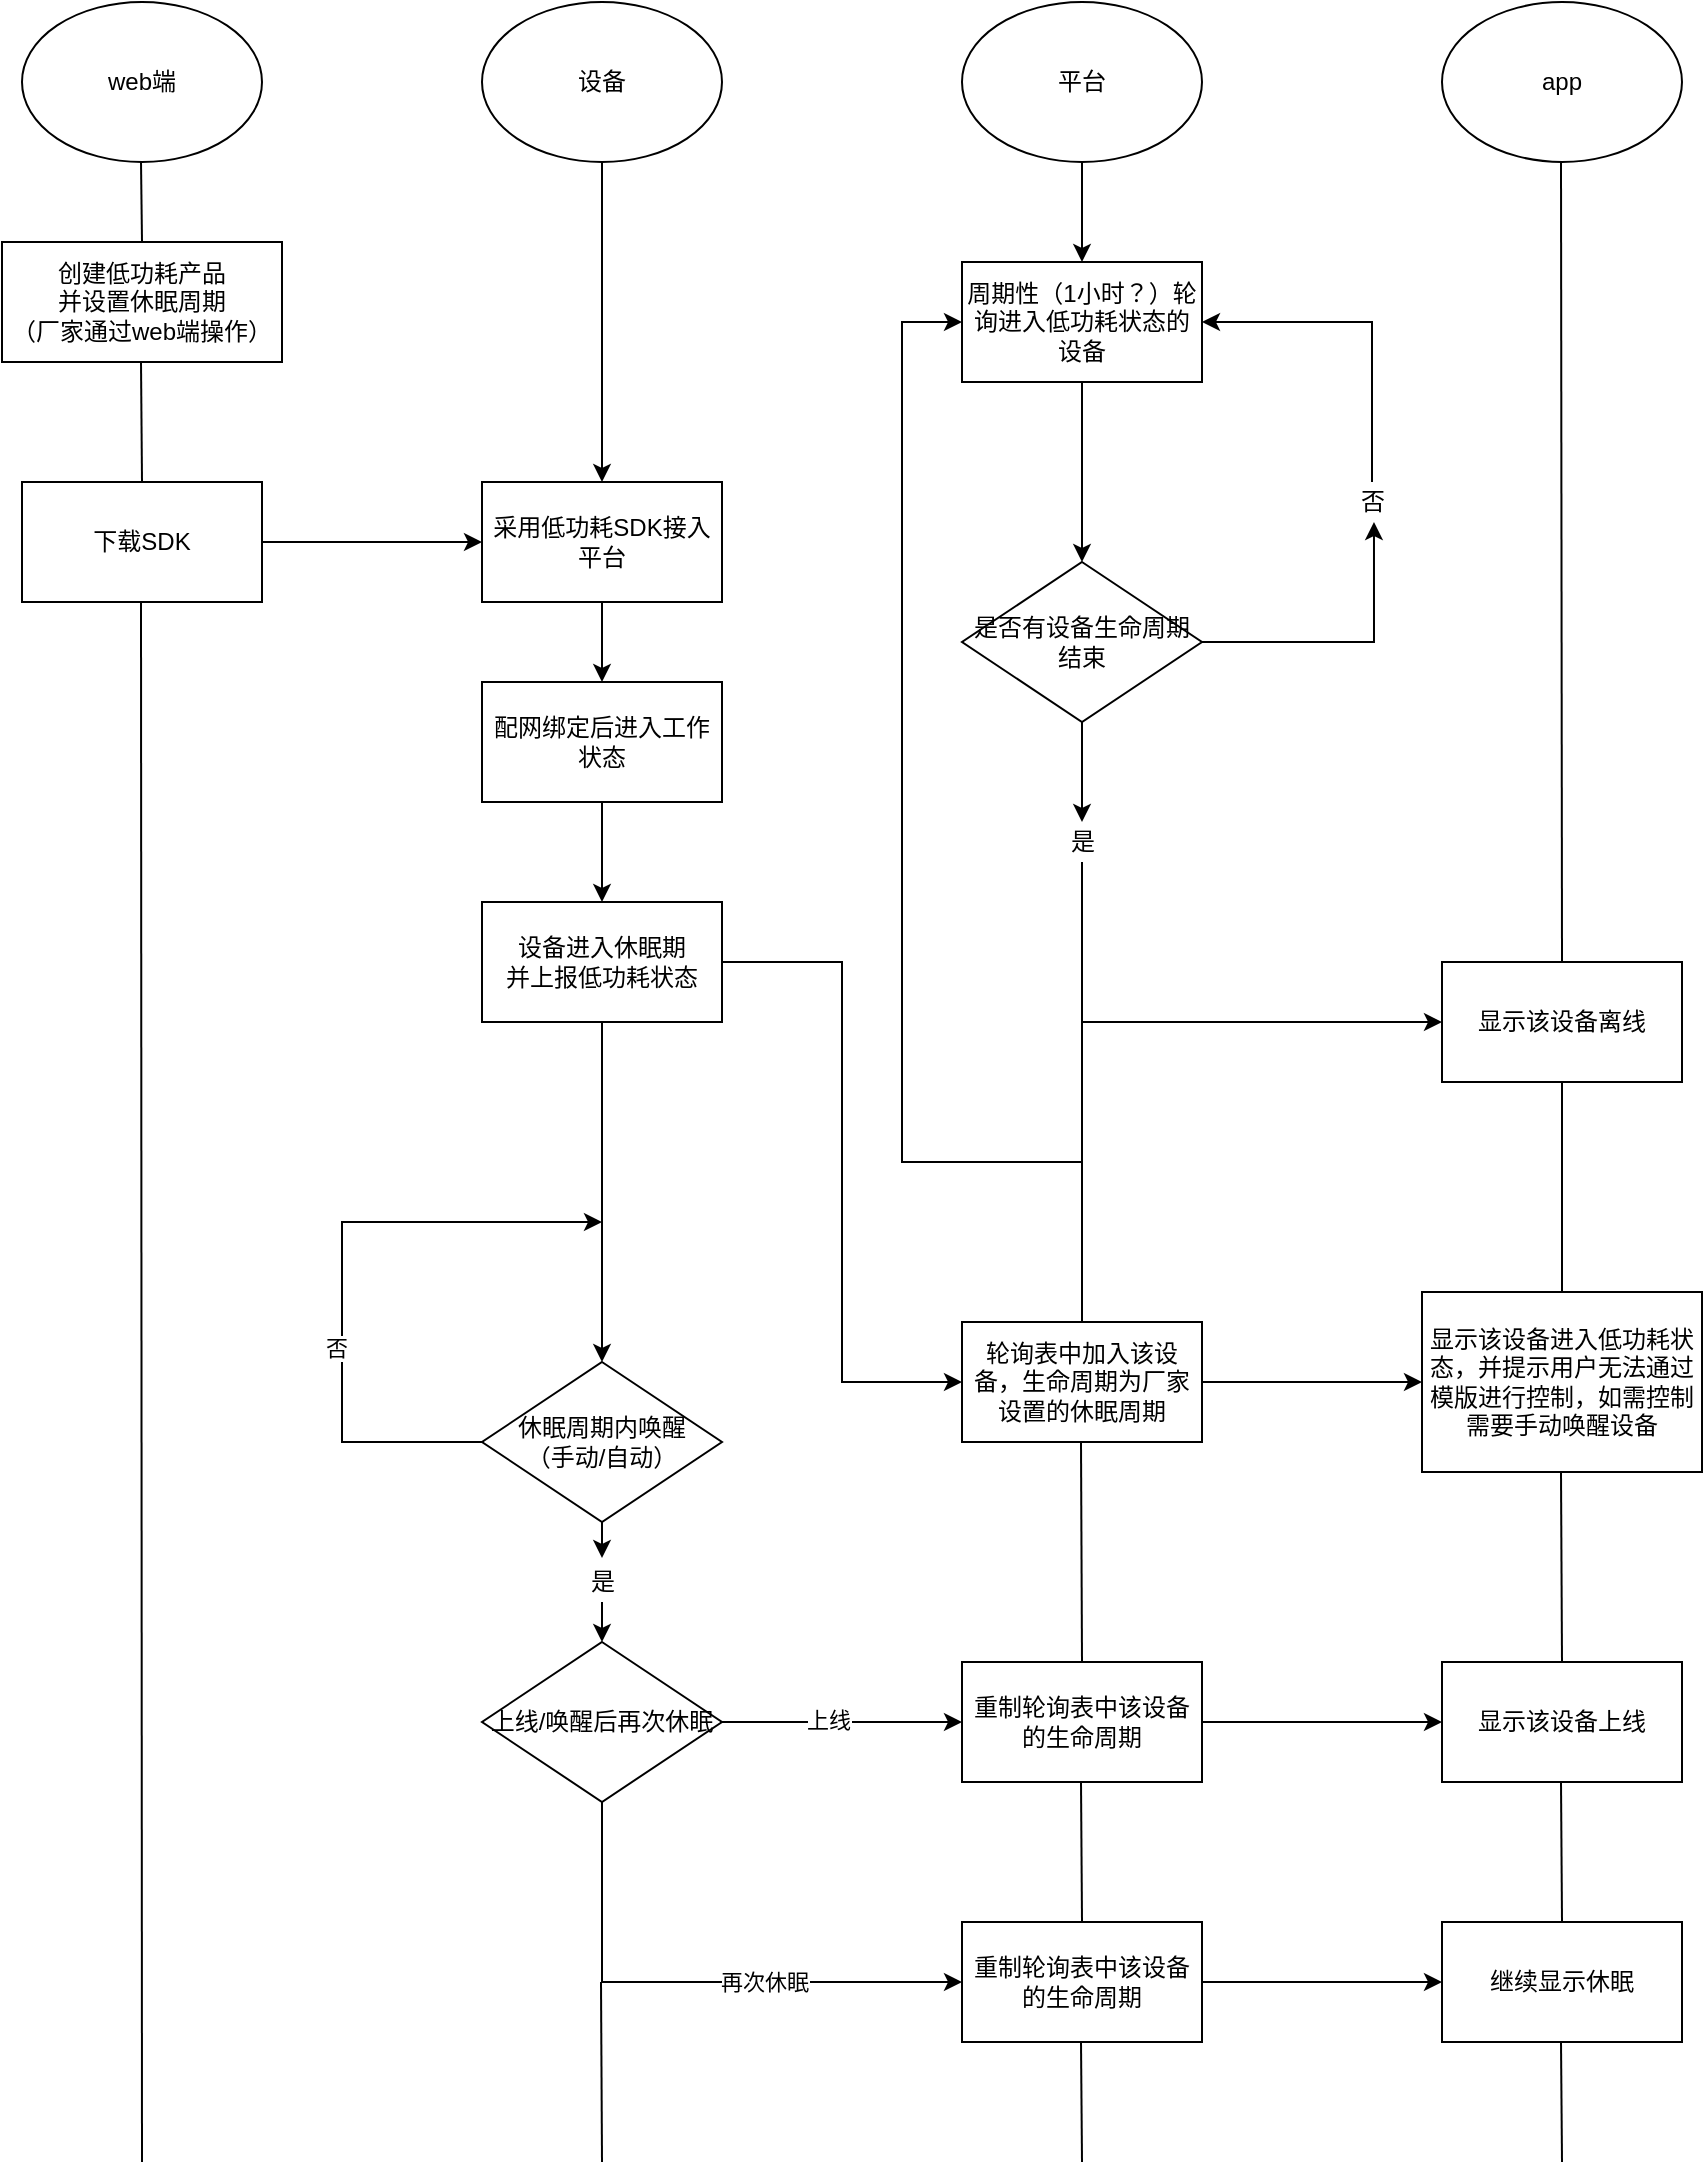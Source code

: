 <mxfile version="13.8.7" type="github"><diagram id="2eJShxUdrmRkldydG_vm" name="Page-1"><mxGraphModel dx="2066" dy="1076" grid="1" gridSize="10" guides="1" tooltips="1" connect="1" arrows="1" fold="1" page="1" pageScale="1" pageWidth="827" pageHeight="1169" math="0" shadow="0"><root><mxCell id="0"/><mxCell id="1" parent="0"/><mxCell id="suNLH_dV_TO3AzN7YnnX-34" style="edgeStyle=orthogonalEdgeStyle;rounded=0;orthogonalLoop=1;jettySize=auto;html=1;exitX=0.5;exitY=1;exitDx=0;exitDy=0;" edge="1" parent="1" source="suNLH_dV_TO3AzN7YnnX-2" target="suNLH_dV_TO3AzN7YnnX-14"><mxGeometry relative="1" as="geometry"/></mxCell><mxCell id="suNLH_dV_TO3AzN7YnnX-2" value="平台" style="ellipse;whiteSpace=wrap;html=1;" vertex="1" parent="1"><mxGeometry x="830" y="50" width="120" height="80" as="geometry"/></mxCell><mxCell id="suNLH_dV_TO3AzN7YnnX-24" style="edgeStyle=orthogonalEdgeStyle;rounded=0;orthogonalLoop=1;jettySize=auto;html=1;exitX=0.5;exitY=1;exitDx=0;exitDy=0;entryX=0.5;entryY=0;entryDx=0;entryDy=0;" edge="1" parent="1" source="suNLH_dV_TO3AzN7YnnX-3" target="suNLH_dV_TO3AzN7YnnX-11"><mxGeometry relative="1" as="geometry"/></mxCell><mxCell id="suNLH_dV_TO3AzN7YnnX-3" value="设备" style="ellipse;whiteSpace=wrap;html=1;" vertex="1" parent="1"><mxGeometry x="590" y="50" width="120" height="80" as="geometry"/></mxCell><mxCell id="suNLH_dV_TO3AzN7YnnX-4" value="app" style="ellipse;whiteSpace=wrap;html=1;" vertex="1" parent="1"><mxGeometry x="1070" y="50" width="120" height="80" as="geometry"/></mxCell><mxCell id="suNLH_dV_TO3AzN7YnnX-7" value="创建低功耗产品&lt;br&gt;并设置休眠周期&lt;br&gt;（厂家通过web端操作）" style="rounded=0;whiteSpace=wrap;html=1;" vertex="1" parent="1"><mxGeometry x="350" y="170" width="140" height="60" as="geometry"/></mxCell><mxCell id="suNLH_dV_TO3AzN7YnnX-25" style="edgeStyle=orthogonalEdgeStyle;rounded=0;orthogonalLoop=1;jettySize=auto;html=1;exitX=0.5;exitY=1;exitDx=0;exitDy=0;entryX=0.5;entryY=0;entryDx=0;entryDy=0;" edge="1" parent="1" source="suNLH_dV_TO3AzN7YnnX-11" target="suNLH_dV_TO3AzN7YnnX-12"><mxGeometry relative="1" as="geometry"/></mxCell><mxCell id="suNLH_dV_TO3AzN7YnnX-11" value="采用低功耗SDK接入平台" style="rounded=0;whiteSpace=wrap;html=1;" vertex="1" parent="1"><mxGeometry x="590" y="290" width="120" height="60" as="geometry"/></mxCell><mxCell id="suNLH_dV_TO3AzN7YnnX-26" style="edgeStyle=orthogonalEdgeStyle;rounded=0;orthogonalLoop=1;jettySize=auto;html=1;exitX=0.5;exitY=1;exitDx=0;exitDy=0;entryX=0.5;entryY=0;entryDx=0;entryDy=0;" edge="1" parent="1" source="suNLH_dV_TO3AzN7YnnX-12" target="suNLH_dV_TO3AzN7YnnX-13"><mxGeometry relative="1" as="geometry"/></mxCell><mxCell id="suNLH_dV_TO3AzN7YnnX-12" value="配网绑定后进入工作状态" style="rounded=0;whiteSpace=wrap;html=1;" vertex="1" parent="1"><mxGeometry x="590" y="390" width="120" height="60" as="geometry"/></mxCell><mxCell id="suNLH_dV_TO3AzN7YnnX-51" style="edgeStyle=orthogonalEdgeStyle;rounded=0;orthogonalLoop=1;jettySize=auto;html=1;exitX=1;exitY=0.5;exitDx=0;exitDy=0;entryX=0;entryY=0.5;entryDx=0;entryDy=0;" edge="1" parent="1" source="suNLH_dV_TO3AzN7YnnX-13" target="suNLH_dV_TO3AzN7YnnX-27"><mxGeometry relative="1" as="geometry"/></mxCell><mxCell id="suNLH_dV_TO3AzN7YnnX-54" style="edgeStyle=orthogonalEdgeStyle;rounded=0;orthogonalLoop=1;jettySize=auto;html=1;exitX=0.5;exitY=1;exitDx=0;exitDy=0;entryX=0.5;entryY=0;entryDx=0;entryDy=0;" edge="1" parent="1" source="suNLH_dV_TO3AzN7YnnX-13" target="suNLH_dV_TO3AzN7YnnX-16"><mxGeometry relative="1" as="geometry"/></mxCell><mxCell id="suNLH_dV_TO3AzN7YnnX-13" value="设备进入休眠期&lt;br&gt;并上报低功耗状态" style="rounded=0;whiteSpace=wrap;html=1;" vertex="1" parent="1"><mxGeometry x="590" y="500" width="120" height="60" as="geometry"/></mxCell><mxCell id="suNLH_dV_TO3AzN7YnnX-47" style="edgeStyle=orthogonalEdgeStyle;rounded=0;orthogonalLoop=1;jettySize=auto;html=1;exitX=0.5;exitY=1;exitDx=0;exitDy=0;entryX=0.5;entryY=0;entryDx=0;entryDy=0;" edge="1" parent="1" source="suNLH_dV_TO3AzN7YnnX-14" target="suNLH_dV_TO3AzN7YnnX-40"><mxGeometry relative="1" as="geometry"><mxPoint x="890" y="290" as="targetPoint"/></mxGeometry></mxCell><mxCell id="suNLH_dV_TO3AzN7YnnX-14" value="周期性（1小时？）轮询进入低功耗状态的设备" style="rounded=0;whiteSpace=wrap;html=1;" vertex="1" parent="1"><mxGeometry x="830" y="180" width="120" height="60" as="geometry"/></mxCell><mxCell id="suNLH_dV_TO3AzN7YnnX-97" style="edgeStyle=none;rounded=0;orthogonalLoop=1;jettySize=auto;html=1;exitX=0.5;exitY=1;exitDx=0;exitDy=0;entryX=0.5;entryY=-0.1;entryDx=0;entryDy=0;entryPerimeter=0;" edge="1" parent="1" source="suNLH_dV_TO3AzN7YnnX-16" target="suNLH_dV_TO3AzN7YnnX-93"><mxGeometry relative="1" as="geometry"/></mxCell><mxCell id="suNLH_dV_TO3AzN7YnnX-105" style="edgeStyle=none;rounded=0;orthogonalLoop=1;jettySize=auto;html=1;exitX=0;exitY=0.5;exitDx=0;exitDy=0;" edge="1" parent="1" source="suNLH_dV_TO3AzN7YnnX-16"><mxGeometry relative="1" as="geometry"><mxPoint x="650" y="660" as="targetPoint"/><Array as="points"><mxPoint x="520" y="770"/><mxPoint x="520" y="660"/></Array></mxGeometry></mxCell><mxCell id="suNLH_dV_TO3AzN7YnnX-106" value="否" style="edgeLabel;html=1;align=center;verticalAlign=middle;resizable=0;points=[];" vertex="1" connectable="0" parent="suNLH_dV_TO3AzN7YnnX-105"><mxGeometry x="-0.245" y="3" relative="1" as="geometry"><mxPoint as="offset"/></mxGeometry></mxCell><mxCell id="suNLH_dV_TO3AzN7YnnX-16" value="休眠周期内唤醒&lt;br&gt;（手动/自动）" style="rhombus;whiteSpace=wrap;html=1;" vertex="1" parent="1"><mxGeometry x="590" y="730" width="120" height="80" as="geometry"/></mxCell><mxCell id="suNLH_dV_TO3AzN7YnnX-59" style="edgeStyle=orthogonalEdgeStyle;rounded=0;orthogonalLoop=1;jettySize=auto;html=1;exitX=1;exitY=0.5;exitDx=0;exitDy=0;entryX=0;entryY=0.5;entryDx=0;entryDy=0;" edge="1" parent="1" source="suNLH_dV_TO3AzN7YnnX-18" target="suNLH_dV_TO3AzN7YnnX-20"><mxGeometry relative="1" as="geometry"/></mxCell><mxCell id="suNLH_dV_TO3AzN7YnnX-18" value="重制轮询表中该设备的生命周期" style="rounded=0;whiteSpace=wrap;html=1;" vertex="1" parent="1"><mxGeometry x="830" y="880" width="120" height="60" as="geometry"/></mxCell><mxCell id="suNLH_dV_TO3AzN7YnnX-19" value="显示该设备进入低功耗状态，并提示用户无法通过模版进行控制，如需控制需要手动唤醒设备" style="rounded=0;whiteSpace=wrap;html=1;" vertex="1" parent="1"><mxGeometry x="1060" y="695" width="140" height="90" as="geometry"/></mxCell><mxCell id="suNLH_dV_TO3AzN7YnnX-20" value="显示该设备上线" style="rounded=0;whiteSpace=wrap;html=1;" vertex="1" parent="1"><mxGeometry x="1070" y="880" width="120" height="60" as="geometry"/></mxCell><mxCell id="suNLH_dV_TO3AzN7YnnX-21" value="显示该设备离线" style="rounded=0;whiteSpace=wrap;html=1;" vertex="1" parent="1"><mxGeometry x="1070" y="530" width="120" height="60" as="geometry"/></mxCell><mxCell id="suNLH_dV_TO3AzN7YnnX-53" style="edgeStyle=orthogonalEdgeStyle;rounded=0;orthogonalLoop=1;jettySize=auto;html=1;exitX=1;exitY=0.5;exitDx=0;exitDy=0;" edge="1" parent="1" source="suNLH_dV_TO3AzN7YnnX-27" target="suNLH_dV_TO3AzN7YnnX-19"><mxGeometry relative="1" as="geometry"/></mxCell><mxCell id="suNLH_dV_TO3AzN7YnnX-27" value="轮询表中加入该设备，生命周期为厂家设置的休眠周期" style="rounded=0;whiteSpace=wrap;html=1;" vertex="1" parent="1"><mxGeometry x="830" y="710" width="120" height="60" as="geometry"/></mxCell><mxCell id="suNLH_dV_TO3AzN7YnnX-32" value="web端" style="ellipse;whiteSpace=wrap;html=1;" vertex="1" parent="1"><mxGeometry x="360" y="50" width="120" height="80" as="geometry"/></mxCell><mxCell id="suNLH_dV_TO3AzN7YnnX-84" style="edgeStyle=none;rounded=0;orthogonalLoop=1;jettySize=auto;html=1;entryX=1;entryY=0.5;entryDx=0;entryDy=0;" edge="1" parent="1" source="suNLH_dV_TO3AzN7YnnX-85" target="suNLH_dV_TO3AzN7YnnX-14"><mxGeometry relative="1" as="geometry"><mxPoint x="1035" y="290" as="sourcePoint"/><Array as="points"><mxPoint x="1035" y="210"/></Array></mxGeometry></mxCell><mxCell id="suNLH_dV_TO3AzN7YnnX-102" style="edgeStyle=none;rounded=0;orthogonalLoop=1;jettySize=auto;html=1;exitX=1;exitY=0.5;exitDx=0;exitDy=0;entryX=0.533;entryY=1;entryDx=0;entryDy=0;entryPerimeter=0;" edge="1" parent="1" source="suNLH_dV_TO3AzN7YnnX-40" target="suNLH_dV_TO3AzN7YnnX-85"><mxGeometry relative="1" as="geometry"><mxPoint x="1040" y="370" as="targetPoint"/><Array as="points"><mxPoint x="1036" y="370"/></Array></mxGeometry></mxCell><mxCell id="suNLH_dV_TO3AzN7YnnX-40" value="是否有设备生命周期结束" style="rhombus;whiteSpace=wrap;html=1;" vertex="1" parent="1"><mxGeometry x="830" y="330" width="120" height="80" as="geometry"/></mxCell><mxCell id="suNLH_dV_TO3AzN7YnnX-50" style="edgeStyle=orthogonalEdgeStyle;rounded=0;orthogonalLoop=1;jettySize=auto;html=1;entryX=0;entryY=0.5;entryDx=0;entryDy=0;" edge="1" parent="1" target="suNLH_dV_TO3AzN7YnnX-14"><mxGeometry relative="1" as="geometry"><mxPoint x="890" y="560" as="sourcePoint"/><Array as="points"><mxPoint x="890" y="630"/><mxPoint x="800" y="630"/><mxPoint x="800" y="210"/></Array></mxGeometry></mxCell><mxCell id="suNLH_dV_TO3AzN7YnnX-58" value="" style="endArrow=none;html=1;" edge="1" parent="1"><mxGeometry width="50" height="50" relative="1" as="geometry"><mxPoint x="420" y="1130" as="sourcePoint"/><mxPoint x="419.5" y="350" as="targetPoint"/></mxGeometry></mxCell><mxCell id="suNLH_dV_TO3AzN7YnnX-60" value="" style="endArrow=none;html=1;exitX=0.5;exitY=0;exitDx=0;exitDy=0;" edge="1" parent="1" source="suNLH_dV_TO3AzN7YnnX-21"><mxGeometry width="50" height="50" relative="1" as="geometry"><mxPoint x="1129.5" y="190" as="sourcePoint"/><mxPoint x="1129.5" y="130" as="targetPoint"/></mxGeometry></mxCell><mxCell id="suNLH_dV_TO3AzN7YnnX-63" value="" style="endArrow=none;html=1;exitX=0.5;exitY=0;exitDx=0;exitDy=0;" edge="1" parent="1" source="suNLH_dV_TO3AzN7YnnX-7"><mxGeometry width="50" height="50" relative="1" as="geometry"><mxPoint x="420" y="140" as="sourcePoint"/><mxPoint x="419.5" y="130" as="targetPoint"/></mxGeometry></mxCell><mxCell id="suNLH_dV_TO3AzN7YnnX-64" value="" style="endArrow=none;html=1;exitX=0.5;exitY=0;exitDx=0;exitDy=0;" edge="1" parent="1" source="suNLH_dV_TO3AzN7YnnX-19"><mxGeometry width="50" height="50" relative="1" as="geometry"><mxPoint x="1130" y="690" as="sourcePoint"/><mxPoint x="1130" y="590" as="targetPoint"/></mxGeometry></mxCell><mxCell id="suNLH_dV_TO3AzN7YnnX-65" value="" style="endArrow=none;html=1;exitX=0.5;exitY=0;exitDx=0;exitDy=0;" edge="1" parent="1" source="suNLH_dV_TO3AzN7YnnX-20"><mxGeometry width="50" height="50" relative="1" as="geometry"><mxPoint x="1129.5" y="855" as="sourcePoint"/><mxPoint x="1129.5" y="785" as="targetPoint"/></mxGeometry></mxCell><mxCell id="suNLH_dV_TO3AzN7YnnX-72" style="edgeStyle=none;rounded=0;orthogonalLoop=1;jettySize=auto;html=1;exitX=1;exitY=0.5;exitDx=0;exitDy=0;entryX=0;entryY=0.5;entryDx=0;entryDy=0;" edge="1" parent="1" source="suNLH_dV_TO3AzN7YnnX-70" target="suNLH_dV_TO3AzN7YnnX-11"><mxGeometry relative="1" as="geometry"/></mxCell><mxCell id="suNLH_dV_TO3AzN7YnnX-70" value="下载SDK" style="rounded=0;whiteSpace=wrap;html=1;" vertex="1" parent="1"><mxGeometry x="360" y="290" width="120" height="60" as="geometry"/></mxCell><mxCell id="suNLH_dV_TO3AzN7YnnX-73" value="" style="endArrow=none;html=1;exitX=0.5;exitY=0;exitDx=0;exitDy=0;" edge="1" parent="1" source="suNLH_dV_TO3AzN7YnnX-70"><mxGeometry width="50" height="50" relative="1" as="geometry"><mxPoint x="420" y="270" as="sourcePoint"/><mxPoint x="419.5" y="230" as="targetPoint"/></mxGeometry></mxCell><mxCell id="suNLH_dV_TO3AzN7YnnX-76" value="" style="endArrow=none;html=1;exitX=0.5;exitY=0;exitDx=0;exitDy=0;" edge="1" parent="1"><mxGeometry width="50" height="50" relative="1" as="geometry"><mxPoint x="890" y="710" as="sourcePoint"/><mxPoint x="890" y="610" as="targetPoint"/></mxGeometry></mxCell><mxCell id="suNLH_dV_TO3AzN7YnnX-77" value="" style="endArrow=none;html=1;exitX=0.5;exitY=0;exitDx=0;exitDy=0;" edge="1" parent="1" source="suNLH_dV_TO3AzN7YnnX-18"><mxGeometry width="50" height="50" relative="1" as="geometry"><mxPoint x="890" y="850" as="sourcePoint"/><mxPoint x="889.5" y="770" as="targetPoint"/></mxGeometry></mxCell><mxCell id="suNLH_dV_TO3AzN7YnnX-78" value="" style="endArrow=none;html=1;exitX=0.5;exitY=0;exitDx=0;exitDy=0;" edge="1" parent="1"><mxGeometry width="50" height="50" relative="1" as="geometry"><mxPoint x="1130" y="1130" as="sourcePoint"/><mxPoint x="1129.5" y="1070" as="targetPoint"/></mxGeometry></mxCell><mxCell id="suNLH_dV_TO3AzN7YnnX-79" value="" style="endArrow=none;html=1;exitX=0.5;exitY=0;exitDx=0;exitDy=0;" edge="1" parent="1" source="suNLH_dV_TO3AzN7YnnX-115"><mxGeometry width="50" height="50" relative="1" as="geometry"><mxPoint x="1130" y="1000" as="sourcePoint"/><mxPoint x="1129.5" y="940" as="targetPoint"/></mxGeometry></mxCell><mxCell id="suNLH_dV_TO3AzN7YnnX-103" style="edgeStyle=none;rounded=0;orthogonalLoop=1;jettySize=auto;html=1;entryX=0;entryY=0.5;entryDx=0;entryDy=0;" edge="1" parent="1" source="suNLH_dV_TO3AzN7YnnX-82" target="suNLH_dV_TO3AzN7YnnX-21"><mxGeometry relative="1" as="geometry"><Array as="points"><mxPoint x="890" y="560"/></Array></mxGeometry></mxCell><mxCell id="suNLH_dV_TO3AzN7YnnX-82" value="是" style="text;html=1;align=center;verticalAlign=middle;resizable=0;points=[];autosize=1;" vertex="1" parent="1"><mxGeometry x="875" y="460" width="30" height="20" as="geometry"/></mxCell><mxCell id="suNLH_dV_TO3AzN7YnnX-83" style="edgeStyle=orthogonalEdgeStyle;rounded=0;orthogonalLoop=1;jettySize=auto;html=1;exitX=0.5;exitY=1;exitDx=0;exitDy=0;entryX=0.5;entryY=0;entryDx=0;entryDy=0;" edge="1" parent="1" source="suNLH_dV_TO3AzN7YnnX-40" target="suNLH_dV_TO3AzN7YnnX-82"><mxGeometry relative="1" as="geometry"><mxPoint x="890" y="460" as="sourcePoint"/><mxPoint x="890" y="500" as="targetPoint"/></mxGeometry></mxCell><mxCell id="suNLH_dV_TO3AzN7YnnX-85" value="否" style="text;html=1;align=center;verticalAlign=middle;resizable=0;points=[];autosize=1;" vertex="1" parent="1"><mxGeometry x="1020" y="290" width="30" height="20" as="geometry"/></mxCell><mxCell id="suNLH_dV_TO3AzN7YnnX-108" style="edgeStyle=none;rounded=0;orthogonalLoop=1;jettySize=auto;html=1;entryX=0.5;entryY=0;entryDx=0;entryDy=0;" edge="1" parent="1" source="suNLH_dV_TO3AzN7YnnX-93" target="suNLH_dV_TO3AzN7YnnX-107"><mxGeometry relative="1" as="geometry"/></mxCell><mxCell id="suNLH_dV_TO3AzN7YnnX-93" value="是" style="text;html=1;align=center;verticalAlign=middle;resizable=0;points=[];autosize=1;" vertex="1" parent="1"><mxGeometry x="635" y="830" width="30" height="20" as="geometry"/></mxCell><mxCell id="suNLH_dV_TO3AzN7YnnX-99" value="" style="endArrow=none;html=1;exitX=0.5;exitY=0;exitDx=0;exitDy=0;" edge="1" parent="1" source="suNLH_dV_TO3AzN7YnnX-113"><mxGeometry width="50" height="50" relative="1" as="geometry"><mxPoint x="890" y="1000" as="sourcePoint"/><mxPoint x="889.5" y="940" as="targetPoint"/></mxGeometry></mxCell><mxCell id="suNLH_dV_TO3AzN7YnnX-109" style="edgeStyle=none;rounded=0;orthogonalLoop=1;jettySize=auto;html=1;entryX=0;entryY=0.5;entryDx=0;entryDy=0;" edge="1" parent="1" source="suNLH_dV_TO3AzN7YnnX-107" target="suNLH_dV_TO3AzN7YnnX-18"><mxGeometry relative="1" as="geometry"/></mxCell><mxCell id="suNLH_dV_TO3AzN7YnnX-110" value="上线" style="edgeLabel;html=1;align=center;verticalAlign=middle;resizable=0;points=[];" vertex="1" connectable="0" parent="suNLH_dV_TO3AzN7YnnX-109"><mxGeometry x="-0.117" y="1" relative="1" as="geometry"><mxPoint as="offset"/></mxGeometry></mxCell><mxCell id="suNLH_dV_TO3AzN7YnnX-114" style="edgeStyle=orthogonalEdgeStyle;rounded=0;orthogonalLoop=1;jettySize=auto;html=1;entryX=0;entryY=0.5;entryDx=0;entryDy=0;" edge="1" parent="1" source="suNLH_dV_TO3AzN7YnnX-107" target="suNLH_dV_TO3AzN7YnnX-113"><mxGeometry relative="1" as="geometry"><Array as="points"><mxPoint x="650" y="1040"/></Array></mxGeometry></mxCell><mxCell id="suNLH_dV_TO3AzN7YnnX-121" value="再次休眠" style="edgeLabel;html=1;align=center;verticalAlign=middle;resizable=0;points=[];" vertex="1" connectable="0" parent="suNLH_dV_TO3AzN7YnnX-114"><mxGeometry x="0.267" y="-3" relative="1" as="geometry"><mxPoint y="-3" as="offset"/></mxGeometry></mxCell><mxCell id="suNLH_dV_TO3AzN7YnnX-107" value="上线/唤醒后再次休眠" style="rhombus;whiteSpace=wrap;html=1;" vertex="1" parent="1"><mxGeometry x="590" y="870" width="120" height="80" as="geometry"/></mxCell><mxCell id="suNLH_dV_TO3AzN7YnnX-118" style="edgeStyle=orthogonalEdgeStyle;rounded=0;orthogonalLoop=1;jettySize=auto;html=1;entryX=0;entryY=0.5;entryDx=0;entryDy=0;" edge="1" parent="1" source="suNLH_dV_TO3AzN7YnnX-113" target="suNLH_dV_TO3AzN7YnnX-115"><mxGeometry relative="1" as="geometry"/></mxCell><mxCell id="suNLH_dV_TO3AzN7YnnX-113" value="重制轮询表中该设备的生命周期" style="rounded=0;whiteSpace=wrap;html=1;" vertex="1" parent="1"><mxGeometry x="830" y="1010" width="120" height="60" as="geometry"/></mxCell><mxCell id="suNLH_dV_TO3AzN7YnnX-115" value="继续显示休眠" style="rounded=0;whiteSpace=wrap;html=1;" vertex="1" parent="1"><mxGeometry x="1070" y="1010" width="120" height="60" as="geometry"/></mxCell><mxCell id="suNLH_dV_TO3AzN7YnnX-116" value="" style="endArrow=none;html=1;exitX=0.5;exitY=0;exitDx=0;exitDy=0;" edge="1" parent="1"><mxGeometry width="50" height="50" relative="1" as="geometry"><mxPoint x="890" y="1130" as="sourcePoint"/><mxPoint x="889.5" y="1070" as="targetPoint"/></mxGeometry></mxCell><mxCell id="suNLH_dV_TO3AzN7YnnX-117" value="" style="endArrow=none;html=1;" edge="1" parent="1"><mxGeometry width="50" height="50" relative="1" as="geometry"><mxPoint x="650" y="1130" as="sourcePoint"/><mxPoint x="649.5" y="1040" as="targetPoint"/></mxGeometry></mxCell></root></mxGraphModel></diagram></mxfile>